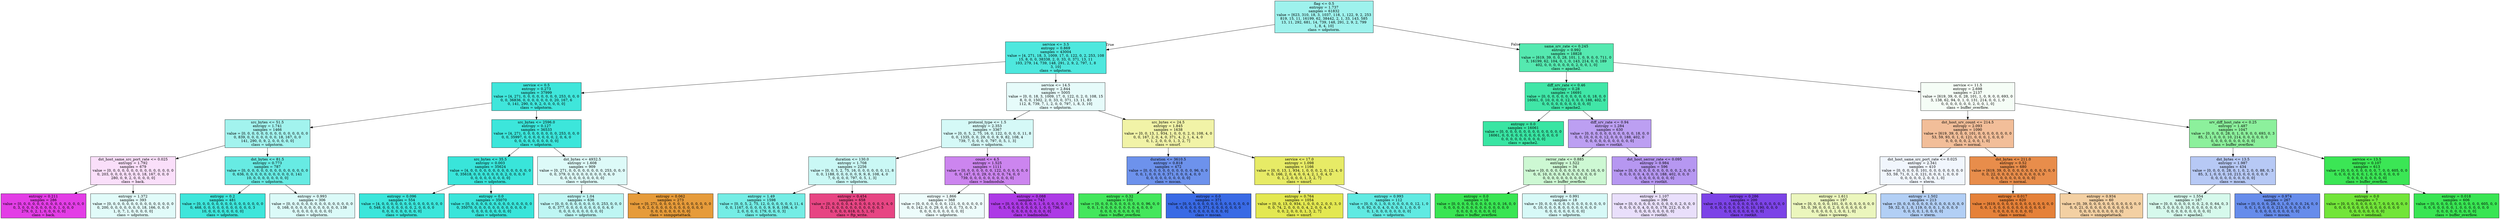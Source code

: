 digraph Tree {
node [shape=box, style="filled", color="black"] ;
0 [label="flag <= 0.5\nentropy = 1.737\nsamples = 61832\nvalue = [623, 310, 18, 3, 1037, 118, 1, 122, 9, 2, 253\n819, 15, 11, 16199, 62, 38442, 2, 1, 33, 143, 585\n13, 11, 292, 681, 14, 739, 148, 291, 2, 9, 2, 799\n1, 8, 4, 10]\nclass = udpstorm.", fillcolor="#39e5da7c"] ;
1 [label="service <= 3.5\nentropy = 0.869\nsamples = 43004\nvalue = [4, 271, 18, 3, 1009, 17, 0, 122, 0, 2, 253, 108\n15, 8, 0, 0, 38338, 2, 0, 33, 0, 371, 13, 11\n103, 279, 14, 739, 148, 291, 2, 9, 2, 797, 1, 8\n3, 10]\nclass = udpstorm.", fillcolor="#39e5dae3"] ;
0 -> 1 [labeldistance=2.5, labelangle=45, headlabel="True"] ;
2 [label="service <= 0.5\nentropy = 0.273\nsamples = 37999\nvalue = [4, 271, 0, 0, 0, 0, 0, 0, 0, 0, 253, 0, 0, 0\n0, 0, 36836, 0, 0, 0, 0, 0, 0, 0, 20, 167, 6\n0, 141, 290, 0, 9, 2, 0, 0, 0, 0, 0]\nclass = udpstorm.", fillcolor="#39e5daf7"] ;
1 -> 2 ;
3 [label="src_bytes <= 51.5\nentropy = 1.741\nsamples = 1466\nvalue = [0, 0, 0, 0, 0, 0, 0, 0, 0, 0, 0, 0, 0, 0, 0\n0, 839, 0, 0, 0, 0, 0, 0, 0, 18, 167, 0, 0\n141, 290, 0, 9, 2, 0, 0, 0, 0, 0]\nclass = udpstorm.", fillcolor="#39e5da77"] ;
2 -> 3 ;
4 [label="dst_host_same_src_port_rate <= 0.025\nentropy = 1.792\nsamples = 679\nvalue = [0, 0, 0, 0, 0, 0, 0, 0, 0, 0, 0, 0, 0, 0, 0\n0, 203, 0, 0, 0, 0, 0, 0, 0, 18, 167, 0, 0, 0\n280, 0, 9, 2, 0, 0, 0, 0, 0]\nclass = back.", fillcolor="#e239e529"] ;
3 -> 4 ;
5 [label="entropy = 0.211\nsamples = 286\nvalue = [0, 0, 0, 0, 0, 0, 0, 0, 0, 0, 0, 0, 0, 0, 0\n0, 3, 0, 0, 0, 0, 0, 0, 0, 0, 1, 0, 0, 0\n279, 0, 2, 1, 0, 0, 0, 0, 0]\nclass = back.", fillcolor="#e239e5f9"] ;
4 -> 5 ;
6 [label="entropy = 1.372\nsamples = 393\nvalue = [0, 0, 0, 0, 0, 0, 0, 0, 0, 0, 0, 0, 0, 0, 0\n0, 200, 0, 0, 0, 0, 0, 0, 0, 18, 166, 0, 0, 0\n1, 0, 7, 1, 0, 0, 0, 0, 0]\nclass = udpstorm.", fillcolor="#39e5da26"] ;
4 -> 6 ;
7 [label="dst_bytes <= 81.5\nentropy = 0.773\nsamples = 787\nvalue = [0, 0, 0, 0, 0, 0, 0, 0, 0, 0, 0, 0, 0, 0, 0\n0, 636, 0, 0, 0, 0, 0, 0, 0, 0, 0, 0, 0, 141\n10, 0, 0, 0, 0, 0, 0, 0, 0]\nclass = udpstorm.", fillcolor="#39e5dac3"] ;
3 -> 7 ;
8 [label="entropy = 0.2\nsamples = 481\nvalue = [0, 0, 0, 0, 0, 0, 0, 0, 0, 0, 0, 0, 0, 0, 0\n0, 468, 0, 0, 0, 0, 0, 0, 0, 0, 0, 0, 0, 3\n10, 0, 0, 0, 0, 0, 0, 0, 0]\nclass = udpstorm.", fillcolor="#39e5daf8"] ;
7 -> 8 ;
9 [label="entropy = 0.993\nsamples = 306\nvalue = [0, 0, 0, 0, 0, 0, 0, 0, 0, 0, 0, 0, 0, 0, 0\n0, 168, 0, 0, 0, 0, 0, 0, 0, 0, 0, 0, 0, 138\n0, 0, 0, 0, 0, 0, 0, 0, 0]\nclass = udpstorm.", fillcolor="#39e5da2e"] ;
7 -> 9 ;
10 [label="src_bytes <= 2596.0\nentropy = 0.127\nsamples = 36533\nvalue = [4, 271, 0, 0, 0, 0, 0, 0, 0, 0, 253, 0, 0, 0\n0, 0, 35997, 0, 0, 0, 0, 0, 0, 0, 2, 0, 6, 0\n0, 0, 0, 0, 0, 0, 0, 0, 0, 0]\nclass = udpstorm.", fillcolor="#39e5dafb"] ;
2 -> 10 ;
11 [label="src_bytes <= 35.5\nentropy = 0.003\nsamples = 35624\nvalue = [4, 0, 0, 0, 0, 0, 0, 0, 0, 0, 0, 0, 0, 0, 0\n0, 35618, 0, 0, 0, 0, 0, 0, 0, 2, 0, 0, 0, 0\n0, 0, 0, 0, 0, 0, 0, 0, 0]\nclass = udpstorm.", fillcolor="#39e5daff"] ;
10 -> 11 ;
12 [label="entropy = 0.096\nsamples = 554\nvalue = [4, 0, 0, 0, 0, 0, 0, 0, 0, 0, 0, 0, 0, 0, 0\n0, 548, 0, 0, 0, 0, 0, 0, 0, 2, 0, 0, 0, 0\n0, 0, 0, 0, 0, 0, 0, 0, 0]\nclass = udpstorm.", fillcolor="#39e5dafc"] ;
11 -> 12 ;
13 [label="entropy = 0.0\nsamples = 35070\nvalue = [0, 0, 0, 0, 0, 0, 0, 0, 0, 0, 0, 0, 0, 0, 0\n0, 35070, 0, 0, 0, 0, 0, 0, 0, 0, 0, 0, 0, 0\n0, 0, 0, 0, 0, 0, 0, 0, 0]\nclass = udpstorm.", fillcolor="#39e5daff"] ;
11 -> 13 ;
14 [label="dst_bytes <= 4932.5\nentropy = 1.608\nsamples = 909\nvalue = [0, 271, 0, 0, 0, 0, 0, 0, 0, 0, 253, 0, 0, 0\n0, 0, 379, 0, 0, 0, 0, 0, 0, 0, 0, 0, 6, 0\n0, 0, 0, 0, 0, 0, 0, 0, 0, 0]\nclass = udpstorm.", fillcolor="#39e5da2b"] ;
10 -> 14 ;
15 [label="entropy = 1.04\nsamples = 636\nvalue = [0, 0, 0, 0, 0, 0, 0, 0, 0, 0, 253, 0, 0, 0\n0, 0, 377, 0, 0, 0, 0, 0, 0, 0, 0, 0, 6, 0\n0, 0, 0, 0, 0, 0, 0, 0, 0, 0]\nclass = udpstorm.", fillcolor="#39e5da53"] ;
14 -> 15 ;
16 [label="entropy = 0.062\nsamples = 273\nvalue = [0, 271, 0, 0, 0, 0, 0, 0, 0, 0, 0, 0, 0, 0\n0, 0, 2, 0, 0, 0, 0, 0, 0, 0, 0, 0, 0, 0, 0\n0, 0, 0, 0, 0, 0, 0, 0, 0]\nclass = snmpgetattack.", fillcolor="#e59a39fd"] ;
14 -> 16 ;
17 [label="service <= 14.5\nentropy = 2.844\nsamples = 5005\nvalue = [0, 0, 18, 3, 1009, 17, 0, 122, 0, 2, 0, 108, 15\n8, 0, 0, 1502, 2, 0, 33, 0, 371, 13, 11, 83\n112, 8, 739, 7, 1, 2, 0, 0, 797, 1, 8, 3, 10]\nclass = udpstorm.", fillcolor="#39e5da1f"] ;
1 -> 17 ;
18 [label="protocol_type <= 1.5\nentropy = 2.353\nsamples = 3367\nvalue = [0, 0, 5, 2, 75, 16, 0, 122, 0, 0, 0, 0, 11, 8\n0, 0, 1335, 0, 0, 29, 0, 0, 9, 9, 82, 108, 4\n739, 7, 0, 0, 0, 0, 797, 0, 5, 1, 3]\nclass = udpstorm.", fillcolor="#39e5da35"] ;
17 -> 18 ;
19 [label="duration <= 130.0\nentropy = 1.708\nsamples = 2256\nvalue = [0, 0, 5, 2, 75, 16, 0, 0, 0, 0, 0, 0, 11, 8\n0, 0, 1188, 0, 0, 0, 0, 0, 9, 9, 8, 108, 4, 0\n7, 0, 0, 0, 0, 797, 0, 5, 1, 3]\nclass = udpstorm.", fillcolor="#39e5da44"] ;
18 -> 19 ;
20 [label="entropy = 1.49\nsamples = 1598\nvalue = [0, 0, 5, 2, 75, 12, 0, 0, 0, 0, 0, 0, 11, 4\n0, 0, 1167, 0, 0, 0, 0, 0, 9, 9, 8, 108, 4, 0\n2, 0, 0, 0, 0, 179, 0, 0, 0, 3]\nclass = udpstorm.", fillcolor="#39e5dab2"] ;
19 -> 20 ;
21 [label="entropy = 0.454\nsamples = 658\nvalue = [0, 0, 0, 0, 0, 4, 0, 0, 0, 0, 0, 0, 0, 4, 0\n0, 21, 0, 0, 0, 0, 0, 0, 0, 0, 0, 0, 0, 5\n0, 0, 0, 0, 618, 0, 5, 1, 0]\nclass = ftp_write.", fillcolor="#e5397bef"] ;
19 -> 21 ;
22 [label="count <= 4.5\nentropy = 1.525\nsamples = 1111\nvalue = [0, 0, 0, 0, 0, 0, 0, 122, 0, 0, 0, 0, 0, 0\n0, 0, 147, 0, 0, 29, 0, 0, 0, 0, 74, 0, 0\n739, 0, 0, 0, 0, 0, 0, 0, 0, 0, 0]\nclass = loadmodule.", fillcolor="#ac39e59d"] ;
18 -> 22 ;
23 [label="entropy = 1.866\nsamples = 368\nvalue = [0, 0, 0, 0, 0, 0, 0, 121, 0, 0, 0, 0, 0, 0\n0, 0, 142, 0, 0, 29, 0, 0, 0, 0, 73, 0, 0, 3\n0, 0, 0, 0, 0, 0, 0, 0, 0, 0]\nclass = udpstorm.", fillcolor="#39e5da16"] ;
22 -> 23 ;
24 [label="entropy = 0.088\nsamples = 743\nvalue = [0, 0, 0, 0, 0, 0, 0, 1, 0, 0, 0, 0, 0, 0, 0\n0, 5, 0, 0, 0, 0, 0, 0, 0, 1, 0, 0, 736, 0\n0, 0, 0, 0, 0, 0, 0, 0, 0]\nclass = loadmodule.", fillcolor="#ac39e5fd"] ;
22 -> 24 ;
25 [label="src_bytes <= 24.5\nentropy = 1.845\nsamples = 1638\nvalue = [0, 0, 13, 1, 934, 1, 0, 0, 0, 2, 0, 108, 4, 0\n0, 0, 167, 2, 0, 4, 0, 371, 4, 2, 1, 4, 4, 0\n0, 1, 2, 0, 0, 0, 1, 3, 2, 7]\nclass = smurf.", fillcolor="#dfe53971"] ;
17 -> 25 ;
26 [label="duration <= 3610.5\nentropy = 0.818\nsamples = 472\nvalue = [0, 0, 0, 0, 0, 0, 0, 0, 0, 0, 0, 96, 0, 0\n0, 0, 1, 0, 0, 0, 0, 371, 0, 0, 0, 4, 0, 0\n0, 0, 0, 0, 0, 0, 0, 0, 0, 0]\nclass = mscan.", fillcolor="#396ae5bb"] ;
25 -> 26 ;
27 [label="entropy = 0.32\nsamples = 101\nvalue = [0, 0, 0, 0, 0, 0, 0, 0, 0, 0, 0, 96, 0, 0\n0, 0, 1, 0, 0, 0, 0, 0, 0, 0, 0, 4, 0, 0, 0\n0, 0, 0, 0, 0, 0, 0, 0, 0]\nclass = buffer_overflow.", fillcolor="#39e553f2"] ;
26 -> 27 ;
28 [label="entropy = 0.0\nsamples = 371\nvalue = [0, 0, 0, 0, 0, 0, 0, 0, 0, 0, 0, 0, 0, 0, 0\n0, 0, 0, 0, 0, 0, 371, 0, 0, 0, 0, 0, 0, 0\n0, 0, 0, 0, 0, 0, 0, 0, 0]\nclass = mscan.", fillcolor="#396ae5ff"] ;
26 -> 28 ;
29 [label="service <= 17.0\nentropy = 1.098\nsamples = 1166\nvalue = [0, 0, 13, 1, 934, 1, 0, 0, 0, 2, 0, 12, 4, 0\n0, 0, 166, 2, 0, 4, 0, 0, 4, 2, 1, 0, 4, 0\n0, 1, 2, 0, 0, 0, 1, 3, 2, 7]\nclass = smurf.", fillcolor="#dfe539c4"] ;
25 -> 29 ;
30 [label="entropy = 0.764\nsamples = 1054\nvalue = [0, 0, 13, 0, 934, 1, 0, 0, 0, 2, 0, 0, 3, 0\n0, 0, 74, 2, 0, 0, 0, 0, 4, 2, 0, 0, 4, 0\n0, 0, 2, 0, 0, 0, 1, 3, 2, 7]\nclass = smurf.", fillcolor="#dfe539e0"] ;
29 -> 30 ;
31 [label="entropy = 0.993\nsamples = 112\nvalue = [0, 0, 0, 1, 0, 0, 0, 0, 0, 0, 0, 12, 1, 0\n0, 0, 92, 0, 0, 4, 0, 0, 0, 0, 1, 0, 0, 0\n0, 1, 0, 0, 0, 0, 0, 0, 0, 0]\nclass = udpstorm.", fillcolor="#39e5dacc"] ;
29 -> 31 ;
32 [label="same_srv_rate <= 0.245\nentropy = 0.992\nsamples = 18828\nvalue = [619, 39, 0, 0, 28, 101, 1, 0, 9, 0, 0, 711, 0\n3, 16199, 62, 104, 0, 1, 0, 143, 214, 0, 0, 189\n402, 0, 0, 0, 0, 0, 0, 0, 2, 0, 0, 1, 0]\nclass = apache2.", fillcolor="#39e5a3da"] ;
0 -> 32 [labeldistance=2.5, labelangle=-45, headlabel="False"] ;
33 [label="diff_srv_rate <= 0.46\nentropy = 0.28\nsamples = 16691\nvalue = [0, 0, 0, 0, 0, 0, 0, 0, 0, 0, 0, 18, 0, 0\n16061, 0, 10, 0, 0, 0, 12, 0, 0, 0, 188, 402, 0\n0, 0, 0, 0, 0, 0, 0, 0, 0, 0, 0]\nclass = apache2.", fillcolor="#39e5a3f5"] ;
32 -> 33 ;
34 [label="entropy = 0.0\nsamples = 16061\nvalue = [0, 0, 0, 0, 0, 0, 0, 0, 0, 0, 0, 0, 0, 0\n16061, 0, 0, 0, 0, 0, 0, 0, 0, 0, 0, 0, 0, 0\n0, 0, 0, 0, 0, 0, 0, 0, 0, 0]\nclass = apache2.", fillcolor="#39e5a3ff"] ;
33 -> 34 ;
35 [label="diff_srv_rate <= 0.94\nentropy = 1.284\nsamples = 630\nvalue = [0, 0, 0, 0, 0, 0, 0, 0, 0, 0, 0, 18, 0, 0\n0, 0, 10, 0, 0, 0, 12, 0, 0, 0, 188, 402, 0\n0, 0, 0, 0, 0, 0, 0, 0, 0, 0, 0]\nclass = rootkit.", fillcolor="#7539e57b"] ;
33 -> 35 ;
36 [label="rerror_rate <= 0.885\nentropy = 1.522\nsamples = 34\nvalue = [0, 0, 0, 0, 0, 0, 0, 0, 0, 0, 0, 16, 0, 0\n0, 0, 10, 0, 0, 0, 8, 0, 0, 0, 0, 0, 0, 0\n0, 0, 0, 0, 0, 0, 0, 0, 0, 0]\nclass = buffer_overflow.", fillcolor="#39e55340"] ;
35 -> 36 ;
37 [label="entropy = 0.0\nsamples = 16\nvalue = [0, 0, 0, 0, 0, 0, 0, 0, 0, 0, 0, 16, 0, 0\n0, 0, 0, 0, 0, 0, 0, 0, 0, 0, 0, 0, 0, 0, 0\n0, 0, 0, 0, 0, 0, 0, 0, 0]\nclass = buffer_overflow.", fillcolor="#39e553ff"] ;
36 -> 37 ;
38 [label="entropy = 0.991\nsamples = 18\nvalue = [0, 0, 0, 0, 0, 0, 0, 0, 0, 0, 0, 0, 0, 0, 0\n0, 10, 0, 0, 0, 8, 0, 0, 0, 0, 0, 0, 0, 0\n0, 0, 0, 0, 0, 0, 0, 0, 0]\nclass = udpstorm.", fillcolor="#39e5da33"] ;
36 -> 38 ;
39 [label="dst_host_serror_rate <= 0.095\nentropy = 0.984\nsamples = 596\nvalue = [0, 0, 0, 0, 0, 0, 0, 0, 0, 0, 0, 2, 0, 0, 0\n0, 0, 0, 0, 0, 4, 0, 0, 0, 188, 402, 0, 0, 0\n0, 0, 0, 0, 0, 0, 0, 0, 0]\nclass = rootkit.", fillcolor="#7539e586"] ;
35 -> 39 ;
40 [label="entropy = 1.107\nsamples = 396\nvalue = [0, 0, 0, 0, 0, 0, 0, 0, 0, 0, 0, 2, 0, 0, 0\n0, 0, 0, 0, 0, 4, 0, 0, 0, 178, 212, 0, 0, 0\n0, 0, 0, 0, 0, 0, 0, 0, 0]\nclass = rootkit.", fillcolor="#7539e528"] ;
39 -> 40 ;
41 [label="entropy = 0.286\nsamples = 200\nvalue = [0, 0, 0, 0, 0, 0, 0, 0, 0, 0, 0, 0, 0, 0, 0\n0, 0, 0, 0, 0, 0, 0, 0, 0, 10, 190, 0, 0, 0\n0, 0, 0, 0, 0, 0, 0, 0, 0]\nclass = rootkit.", fillcolor="#7539e5f2"] ;
39 -> 41 ;
42 [label="service <= 11.5\nentropy = 2.698\nsamples = 2137\nvalue = [619, 39, 0, 0, 28, 101, 1, 0, 9, 0, 0, 693, 0\n3, 138, 62, 94, 0, 1, 0, 131, 214, 0, 0, 1, 0\n0, 0, 0, 0, 0, 0, 0, 2, 0, 0, 1, 0]\nclass = buffer_overflow.", fillcolor="#39e5530c"] ;
32 -> 42 ;
43 [label="dst_host_srv_count <= 214.5\nentropy = 2.093\nsamples = 1090\nvalue = [619, 39, 0, 0, 0, 101, 0, 0, 0, 0, 0, 0, 0, 0\n53, 59, 93, 0, 1, 0, 121, 0, 0, 0, 1, 0, 0, 0\n0, 0, 0, 0, 0, 2, 0, 0, 1, 0]\nclass = normal.", fillcolor="#e5813983"] ;
42 -> 43 ;
44 [label="dst_host_same_src_port_rate <= 0.025\nentropy = 2.341\nsamples = 410\nvalue = [0, 0, 0, 0, 0, 101, 0, 0, 0, 0, 0, 0, 0, 0\n53, 59, 71, 0, 1, 0, 121, 0, 0, 0, 1, 0, 0, 0\n0, 0, 0, 0, 0, 2, 0, 0, 1, 0]\nclass = xterm.", fillcolor="#3983e511"] ;
43 -> 44 ;
45 [label="entropy = 1.611\nsamples = 197\nvalue = [0, 0, 0, 0, 0, 101, 0, 0, 0, 0, 0, 0, 0, 0\n53, 0, 39, 0, 0, 0, 2, 0, 0, 0, 0, 0, 0, 0\n0, 0, 0, 0, 0, 1, 0, 0, 1, 0]\nclass = ipsweep.", fillcolor="#c3e53955"] ;
44 -> 45 ;
46 [label="entropy = 1.502\nsamples = 213\nvalue = [0, 0, 0, 0, 0, 0, 0, 0, 0, 0, 0, 0, 0, 0, 0\n59, 32, 0, 1, 0, 119, 0, 0, 0, 1, 0, 0, 0, 0\n0, 0, 0, 0, 1, 0, 0, 0, 0]\nclass = xterm.", fillcolor="#3983e563"] ;
44 -> 46 ;
47 [label="dst_bytes <= 211.0\nentropy = 0.52\nsamples = 680\nvalue = [619, 39, 0, 0, 0, 0, 0, 0, 0, 0, 0, 0, 0, 0\n0, 0, 22, 0, 0, 0, 0, 0, 0, 0, 0, 0, 0, 0\n0, 0, 0, 0, 0, 0, 0, 0, 0, 0]\nclass = normal.", fillcolor="#e58139e7"] ;
43 -> 47 ;
48 [label="entropy = 0.017\nsamples = 620\nvalue = [619, 0, 0, 0, 0, 0, 0, 0, 0, 0, 0, 0, 0, 0\n0, 0, 1, 0, 0, 0, 0, 0, 0, 0, 0, 0, 0, 0, 0\n0, 0, 0, 0, 0, 0, 0, 0, 0]\nclass = normal.", fillcolor="#e58139ff"] ;
47 -> 48 ;
49 [label="entropy = 0.934\nsamples = 60\nvalue = [0, 39, 0, 0, 0, 0, 0, 0, 0, 0, 0, 0, 0, 0\n0, 0, 21, 0, 0, 0, 0, 0, 0, 0, 0, 0, 0, 0\n0, 0, 0, 0, 0, 0, 0, 0, 0, 0]\nclass = snmpgetattack.", fillcolor="#e59a3976"] ;
47 -> 49 ;
50 [label="srv_diff_host_rate <= 0.25\nentropy = 1.487\nsamples = 1047\nvalue = [0, 0, 0, 0, 28, 0, 1, 0, 9, 0, 0, 693, 0, 3\n85, 3, 1, 0, 0, 0, 10, 214, 0, 0, 0, 0, 0, 0\n0, 0, 0, 0, 0, 0, 0, 0, 0, 0]\nclass = buffer_overflow.", fillcolor="#39e55393"] ;
42 -> 50 ;
51 [label="dst_bytes <= 13.5\nentropy = 1.987\nsamples = 434\nvalue = [0, 0, 0, 0, 28, 0, 1, 0, 2, 0, 0, 88, 0, 3\n85, 3, 1, 0, 0, 0, 10, 213, 0, 0, 0, 0, 0, 0\n0, 0, 0, 0, 0, 0, 0, 0, 0, 0]\nclass = mscan.", fillcolor="#396ae55c"] ;
50 -> 51 ;
52 [label="entropy = 1.554\nsamples = 167\nvalue = [0, 0, 0, 0, 0, 0, 0, 0, 2, 0, 0, 64, 0, 3\n85, 3, 0, 0, 0, 0, 10, 0, 0, 0, 0, 0, 0, 0\n0, 0, 0, 0, 0, 0, 0, 0, 0, 0]\nclass = apache2.", fillcolor="#39e5a334"] ;
51 -> 52 ;
53 [label="entropy = 0.974\nsamples = 267\nvalue = [0, 0, 0, 0, 28, 0, 1, 0, 0, 0, 0, 24, 0, 0\n0, 0, 1, 0, 0, 0, 0, 213, 0, 0, 0, 0, 0, 0\n0, 0, 0, 0, 0, 0, 0, 0, 0, 0]\nclass = mscan.", fillcolor="#396ae5c5"] ;
51 -> 53 ;
54 [label="service <= 13.5\nentropy = 0.107\nsamples = 613\nvalue = [0, 0, 0, 0, 0, 0, 0, 0, 7, 0, 0, 605, 0, 0\n0, 0, 0, 0, 0, 0, 0, 1, 0, 0, 0, 0, 0, 0, 0\n0, 0, 0, 0, 0, 0, 0, 0, 0]\nclass = buffer_overflow.", fillcolor="#39e553fc"] ;
50 -> 54 ;
55 [label="entropy = 0.0\nsamples = 7\nvalue = [0, 0, 0, 0, 0, 0, 0, 0, 7, 0, 0, 0, 0, 0, 0\n0, 0, 0, 0, 0, 0, 0, 0, 0, 0, 0, 0, 0, 0, 0\n0, 0, 0, 0, 0, 0, 0, 0]\nclass = sendmail.", fillcolor="#72e539ff"] ;
54 -> 55 ;
56 [label="entropy = 0.018\nsamples = 606\nvalue = [0, 0, 0, 0, 0, 0, 0, 0, 0, 0, 0, 605, 0, 0\n0, 0, 0, 0, 0, 0, 0, 1, 0, 0, 0, 0, 0, 0, 0\n0, 0, 0, 0, 0, 0, 0, 0, 0]\nclass = buffer_overflow.", fillcolor="#39e553ff"] ;
54 -> 56 ;
}